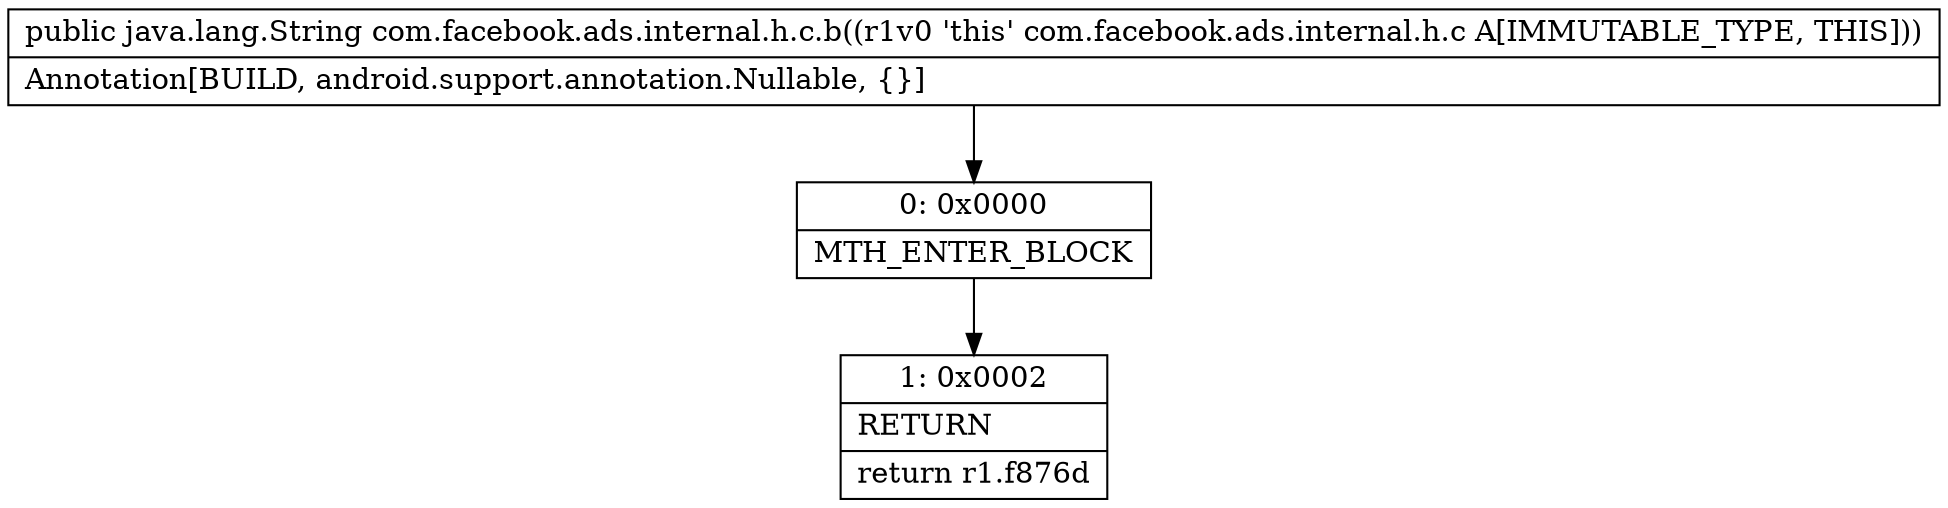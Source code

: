 digraph "CFG forcom.facebook.ads.internal.h.c.b()Ljava\/lang\/String;" {
Node_0 [shape=record,label="{0\:\ 0x0000|MTH_ENTER_BLOCK\l}"];
Node_1 [shape=record,label="{1\:\ 0x0002|RETURN\l|return r1.f876d\l}"];
MethodNode[shape=record,label="{public java.lang.String com.facebook.ads.internal.h.c.b((r1v0 'this' com.facebook.ads.internal.h.c A[IMMUTABLE_TYPE, THIS]))  | Annotation[BUILD, android.support.annotation.Nullable, \{\}]\l}"];
MethodNode -> Node_0;
Node_0 -> Node_1;
}


